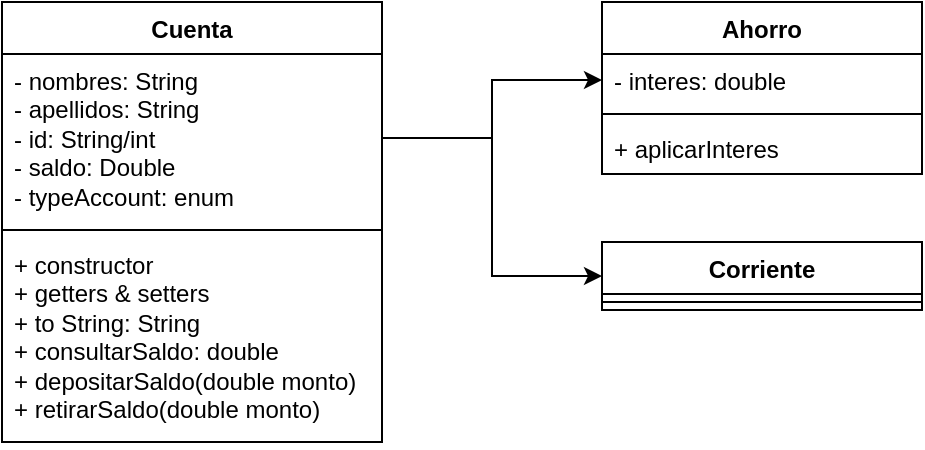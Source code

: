 <mxfile version="22.0.8" type="device">
  <diagram name="Page-1" id="pImxxgkzjdJv5OVogXcW">
    <mxGraphModel dx="1259" dy="692" grid="1" gridSize="10" guides="1" tooltips="1" connect="1" arrows="1" fold="1" page="1" pageScale="1" pageWidth="850" pageHeight="1100" math="0" shadow="0">
      <root>
        <mxCell id="0" />
        <mxCell id="1" parent="0" />
        <mxCell id="3Av-pwT-mRt3IVE2EmVr-1" value="Cuenta" style="swimlane;fontStyle=1;align=center;verticalAlign=top;childLayout=stackLayout;horizontal=1;startSize=26;horizontalStack=0;resizeParent=1;resizeParentMax=0;resizeLast=0;collapsible=1;marginBottom=0;whiteSpace=wrap;html=1;" vertex="1" parent="1">
          <mxGeometry x="80" y="80" width="190" height="220" as="geometry" />
        </mxCell>
        <mxCell id="3Av-pwT-mRt3IVE2EmVr-2" value="- nombres: String&lt;br&gt;- apellidos: String&lt;br&gt;- id: String/int&lt;br&gt;- saldo: Double&lt;br&gt;- typeAccount: enum" style="text;strokeColor=none;fillColor=none;align=left;verticalAlign=top;spacingLeft=4;spacingRight=4;overflow=hidden;rotatable=0;points=[[0,0.5],[1,0.5]];portConstraint=eastwest;whiteSpace=wrap;html=1;" vertex="1" parent="3Av-pwT-mRt3IVE2EmVr-1">
          <mxGeometry y="26" width="190" height="84" as="geometry" />
        </mxCell>
        <mxCell id="3Av-pwT-mRt3IVE2EmVr-3" value="" style="line;strokeWidth=1;fillColor=none;align=left;verticalAlign=middle;spacingTop=-1;spacingLeft=3;spacingRight=3;rotatable=0;labelPosition=right;points=[];portConstraint=eastwest;strokeColor=inherit;" vertex="1" parent="3Av-pwT-mRt3IVE2EmVr-1">
          <mxGeometry y="110" width="190" height="8" as="geometry" />
        </mxCell>
        <mxCell id="3Av-pwT-mRt3IVE2EmVr-4" value="+ constructor&lt;br&gt;+ getters &amp;amp; setters&lt;br&gt;+ to String: String&lt;br&gt;+ consultarSaldo: double&lt;br&gt;+ depositarSaldo(double monto)&lt;br&gt;+ retirarSaldo(double monto)" style="text;strokeColor=none;fillColor=none;align=left;verticalAlign=top;spacingLeft=4;spacingRight=4;overflow=hidden;rotatable=0;points=[[0,0.5],[1,0.5]];portConstraint=eastwest;whiteSpace=wrap;html=1;" vertex="1" parent="3Av-pwT-mRt3IVE2EmVr-1">
          <mxGeometry y="118" width="190" height="102" as="geometry" />
        </mxCell>
        <mxCell id="3Av-pwT-mRt3IVE2EmVr-5" value="Ahorro" style="swimlane;fontStyle=1;align=center;verticalAlign=top;childLayout=stackLayout;horizontal=1;startSize=26;horizontalStack=0;resizeParent=1;resizeParentMax=0;resizeLast=0;collapsible=1;marginBottom=0;whiteSpace=wrap;html=1;" vertex="1" parent="1">
          <mxGeometry x="380" y="80" width="160" height="86" as="geometry" />
        </mxCell>
        <mxCell id="3Av-pwT-mRt3IVE2EmVr-6" value="- interes: double" style="text;strokeColor=none;fillColor=none;align=left;verticalAlign=top;spacingLeft=4;spacingRight=4;overflow=hidden;rotatable=0;points=[[0,0.5],[1,0.5]];portConstraint=eastwest;whiteSpace=wrap;html=1;" vertex="1" parent="3Av-pwT-mRt3IVE2EmVr-5">
          <mxGeometry y="26" width="160" height="26" as="geometry" />
        </mxCell>
        <mxCell id="3Av-pwT-mRt3IVE2EmVr-7" value="" style="line;strokeWidth=1;fillColor=none;align=left;verticalAlign=middle;spacingTop=-1;spacingLeft=3;spacingRight=3;rotatable=0;labelPosition=right;points=[];portConstraint=eastwest;strokeColor=inherit;" vertex="1" parent="3Av-pwT-mRt3IVE2EmVr-5">
          <mxGeometry y="52" width="160" height="8" as="geometry" />
        </mxCell>
        <mxCell id="3Av-pwT-mRt3IVE2EmVr-8" value="+ aplicarInteres" style="text;strokeColor=none;fillColor=none;align=left;verticalAlign=top;spacingLeft=4;spacingRight=4;overflow=hidden;rotatable=0;points=[[0,0.5],[1,0.5]];portConstraint=eastwest;whiteSpace=wrap;html=1;" vertex="1" parent="3Av-pwT-mRt3IVE2EmVr-5">
          <mxGeometry y="60" width="160" height="26" as="geometry" />
        </mxCell>
        <mxCell id="3Av-pwT-mRt3IVE2EmVr-9" style="edgeStyle=orthogonalEdgeStyle;rounded=0;orthogonalLoop=1;jettySize=auto;html=1;exitX=1;exitY=0.5;exitDx=0;exitDy=0;entryX=0;entryY=0.5;entryDx=0;entryDy=0;" edge="1" parent="1" source="3Av-pwT-mRt3IVE2EmVr-2" target="3Av-pwT-mRt3IVE2EmVr-6">
          <mxGeometry relative="1" as="geometry" />
        </mxCell>
        <mxCell id="3Av-pwT-mRt3IVE2EmVr-10" value="Corriente" style="swimlane;fontStyle=1;align=center;verticalAlign=top;childLayout=stackLayout;horizontal=1;startSize=26;horizontalStack=0;resizeParent=1;resizeParentMax=0;resizeLast=0;collapsible=1;marginBottom=0;whiteSpace=wrap;html=1;" vertex="1" parent="1">
          <mxGeometry x="380" y="200" width="160" height="34" as="geometry" />
        </mxCell>
        <mxCell id="3Av-pwT-mRt3IVE2EmVr-12" value="" style="line;strokeWidth=1;fillColor=none;align=left;verticalAlign=middle;spacingTop=-1;spacingLeft=3;spacingRight=3;rotatable=0;labelPosition=right;points=[];portConstraint=eastwest;strokeColor=inherit;" vertex="1" parent="3Av-pwT-mRt3IVE2EmVr-10">
          <mxGeometry y="26" width="160" height="8" as="geometry" />
        </mxCell>
        <mxCell id="3Av-pwT-mRt3IVE2EmVr-14" style="edgeStyle=orthogonalEdgeStyle;rounded=0;orthogonalLoop=1;jettySize=auto;html=1;exitX=1;exitY=0.5;exitDx=0;exitDy=0;entryX=0;entryY=0.5;entryDx=0;entryDy=0;" edge="1" parent="1" source="3Av-pwT-mRt3IVE2EmVr-2" target="3Av-pwT-mRt3IVE2EmVr-10">
          <mxGeometry relative="1" as="geometry" />
        </mxCell>
      </root>
    </mxGraphModel>
  </diagram>
</mxfile>

